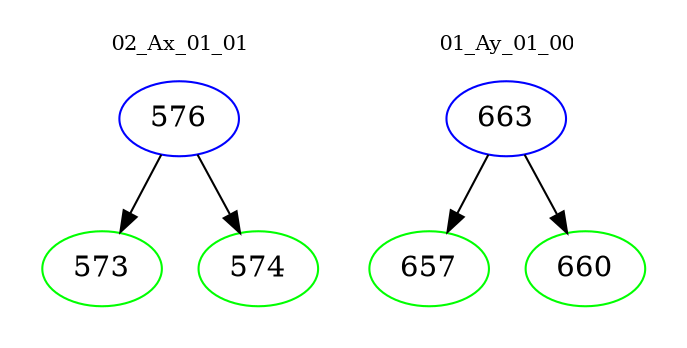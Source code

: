 digraph{
subgraph cluster_0 {
color = white
label = "02_Ax_01_01";
fontsize=10;
T0_576 [label="576", color="blue"]
T0_576 -> T0_573 [color="black"]
T0_573 [label="573", color="green"]
T0_576 -> T0_574 [color="black"]
T0_574 [label="574", color="green"]
}
subgraph cluster_1 {
color = white
label = "01_Ay_01_00";
fontsize=10;
T1_663 [label="663", color="blue"]
T1_663 -> T1_657 [color="black"]
T1_657 [label="657", color="green"]
T1_663 -> T1_660 [color="black"]
T1_660 [label="660", color="green"]
}
}
